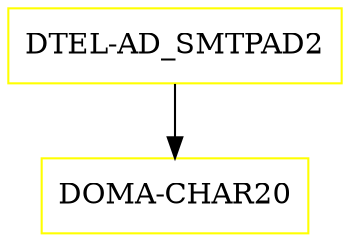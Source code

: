 digraph G {
  "DTEL-AD_SMTPAD2" [shape=box,color=yellow];
  "DOMA-CHAR20" [shape=box,color=yellow,URL="./DOMA_CHAR20.html"];
  "DTEL-AD_SMTPAD2" -> "DOMA-CHAR20";
}
